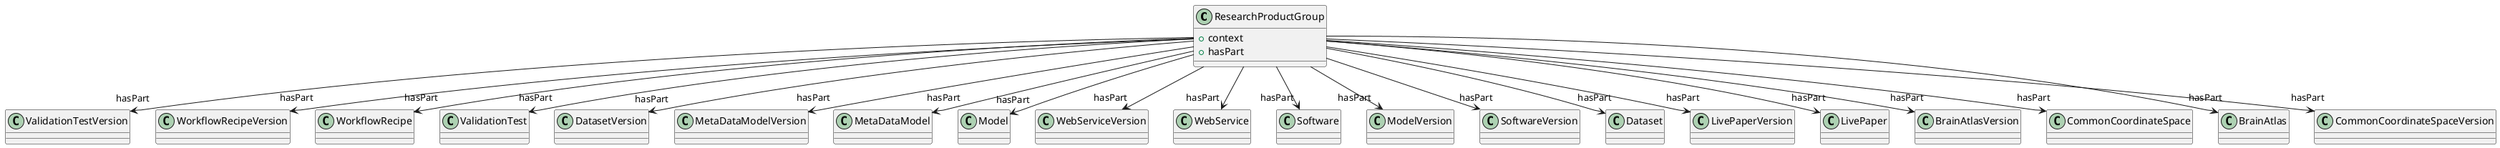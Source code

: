 @startuml
class ResearchProductGroup {
+context
+hasPart

}
ResearchProductGroup -d-> "hasPart" ValidationTestVersion
ResearchProductGroup -d-> "hasPart" WorkflowRecipeVersion
ResearchProductGroup -d-> "hasPart" WorkflowRecipe
ResearchProductGroup -d-> "hasPart" ValidationTest
ResearchProductGroup -d-> "hasPart" DatasetVersion
ResearchProductGroup -d-> "hasPart" MetaDataModelVersion
ResearchProductGroup -d-> "hasPart" MetaDataModel
ResearchProductGroup -d-> "hasPart" Model
ResearchProductGroup -d-> "hasPart" WebServiceVersion
ResearchProductGroup -d-> "hasPart" WebService
ResearchProductGroup -d-> "hasPart" Software
ResearchProductGroup -d-> "hasPart" ModelVersion
ResearchProductGroup -d-> "hasPart" SoftwareVersion
ResearchProductGroup -d-> "hasPart" Dataset
ResearchProductGroup -d-> "hasPart" LivePaperVersion
ResearchProductGroup -d-> "hasPart" LivePaper
ResearchProductGroup -d-> "hasPart" BrainAtlasVersion
ResearchProductGroup -d-> "hasPart" CommonCoordinateSpace
ResearchProductGroup -d-> "hasPart" BrainAtlas
ResearchProductGroup -d-> "hasPart" CommonCoordinateSpaceVersion

@enduml